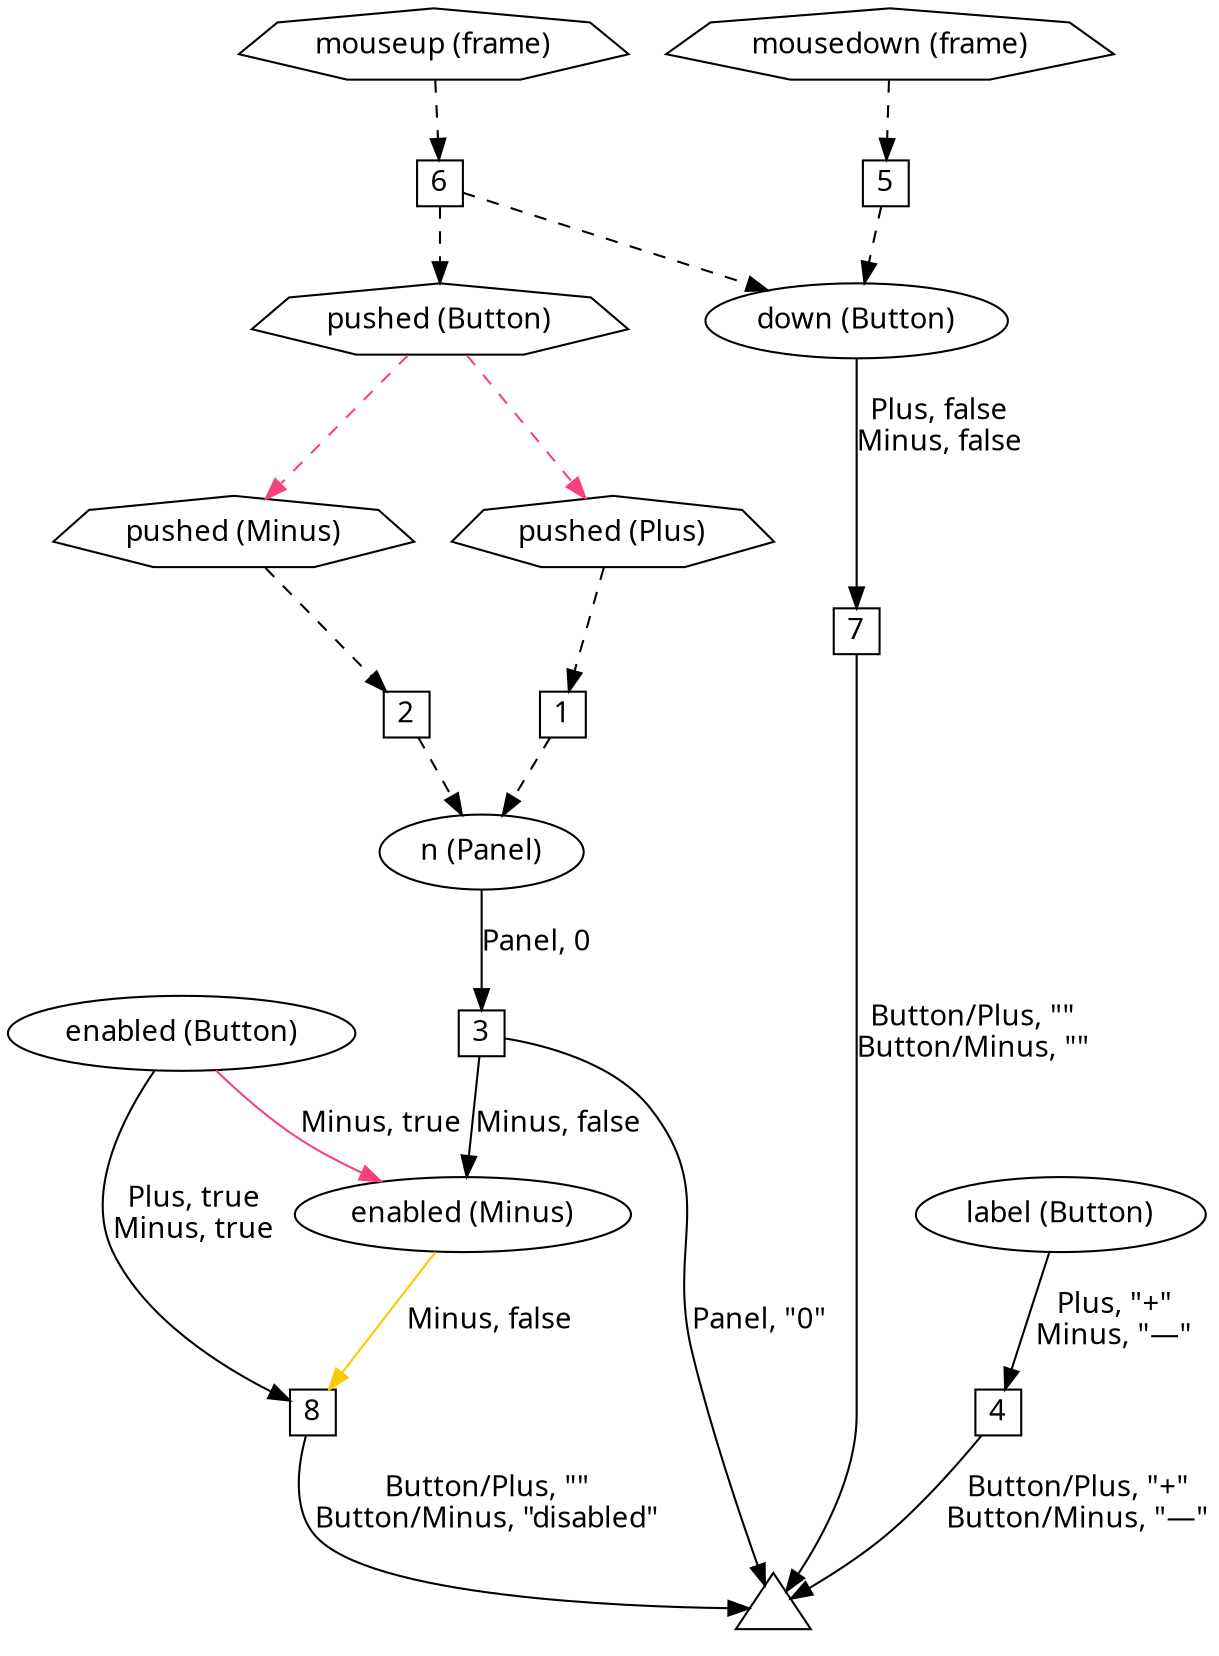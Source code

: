digraph bender {
  node [fontname="Avenir Next"];
  edge [fontname="Avenir Next"];

  t [label="", shape=triangle, fixedsize=true, width=0.5];

  ppushed [label="pushed (Plus)", shape=septagon];
  w1 [label="1", shape=square, fixedsize=true, width=0.3];
  ppushed -> w1 [style="dashed"];
  w1 -> n [style="dashed"];

  mpushed [label="pushed (Minus)", shape=septagon];
  w2 [label="2", shape=square, fixedsize=true, width=0.3];
  mpushed -> w2 [style=dashed];
  w2 -> n [style=dashed];

  n [label="n (Panel)"];
  w3 [label="3", shape=square, fixedsize=true, width=0.3];
  menabled [label="enabled (Minus)"];
  n -> w3 [label="Panel, 0"];
  w3 -> t [label="Panel, \"0\""];
  w3 -> menabled [label="Minus, false"];

  label [label="label (Button)"];
  w4 [label="4", shape=square, fixedsize=true, width=0.3];
  label -> w4 [label="Plus, \"+\"\nMinus, \"—\""];
  w4 -> t [label="Button/Plus, \"+\"\nButton/Minus, \"—\""];

  mousedown [label="mousedown (frame)", shape=septagon];
  w5 [label="5", shape=square, fixedsize=true, width=0.3];
  down [label="down (Button)"];
  mousedown -> w5 [style=dashed];
  w5 -> down [style=dashed];

  mouseup [label="mouseup (frame)", shape=septagon];
  w6 [label="6", shape=square, fixedsize=true, width=0.3];
  mouseup -> w6 [style=dashed];
  w6 -> down [style="dashed"];
  w6 -> pushed [style="dashed"];

  pushed [label="pushed (Button)", shape=septagon];
  pushed -> ppushed [style=dashed, color="#f94179"];
  pushed -> mpushed [style=dashed, color="#f94179"];

  w7 [label="7", shape=square, fixedsize=true, width=0.3];
  down -> w7 [label="Plus, false\nMinus, false"];
  w7 -> t [label="Button/Plus, \"\"\nButton/Minus, \"\""];

  w8 [label="8", shape=square, fixedsize=true, width=0.3];
  enabled -> w8 [label="Plus, true\nMinus, true"];
  enabled -> menabled [label="Minus, true", color="#f94179"];
  enabled [label="enabled (Button)"];
  menabled -> w8 [label="Minus, false", color="#f8ca00"];
  w8 -> t [label="Button/Plus, \"\"\nButton/Minus, \"disabled\""];

}
